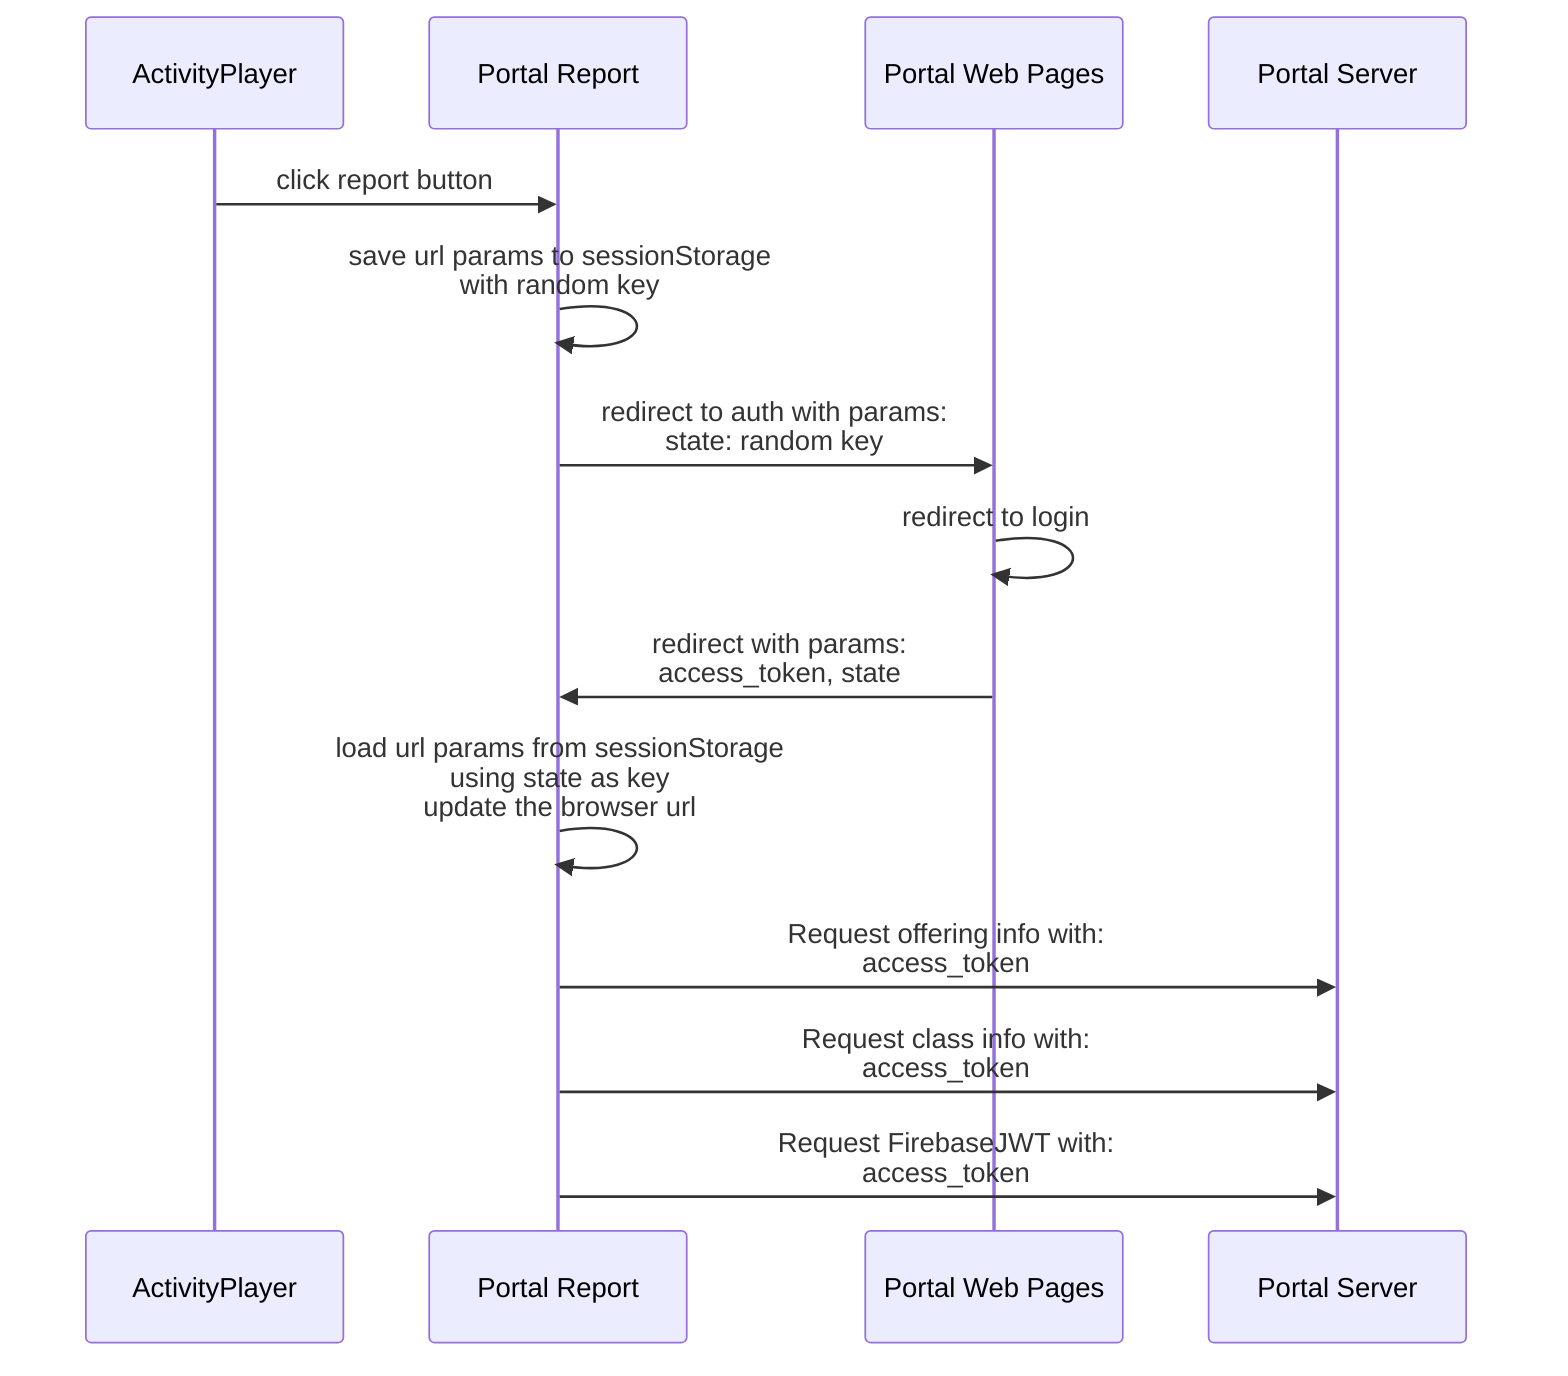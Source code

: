 sequenceDiagram
  participant AP as ActivityPlayer
  participant Report as Portal Report
  participant PortalW as Portal Web Pages
  participant PortalS as Portal Server

  AP->>Report: click report button
  Report->>Report: save url params to sessionStorage<br/>with random key
  Report->>PortalW: redirect to auth with params:<br/>state: random key
  PortalW->>PortalW: redirect to login
  PortalW->>Report: redirect with params:<br/>access_token, state
  Report->>Report: load url params from sessionStorage<br/>using state as key<br/>update the browser url
  Report->>PortalS: Request offering info with:<br/>access_token
  Report->>PortalS: Request class info with:<br/>access_token
  Report->>PortalS: Request FirebaseJWT with:<br/>access_token